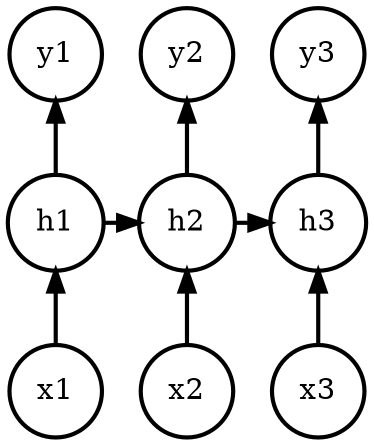 digraph many_to_many2{
	graph[dpi=600];
	rankdir=BT;
	node[shape=circle, penwidth=2]
	edge[penwidth=2]
	{
		rank=same
		x1[group=input]
		x2[group=input]
		x3[group=input]
	}
	{
		rank=same
		h1[group=hidden]
		h2[group=hidden]
		h3[group=hidden]
	}
	{
		rank=same
		y1[group=output]
		y2[group=output]
		y3[group=output]
	}

	x1->h1
	x2->h2
	x3->h3
	h1->h2->h3
	h1->y1
	h2->y2
	h3->y3
}

